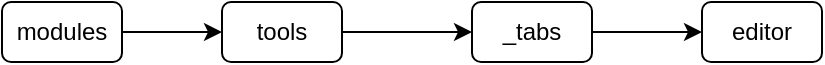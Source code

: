 <mxfile version="24.7.7">
  <diagram name="Страница — 1" id="vWFQZQfOn_0hcloJQxBe">
    <mxGraphModel dx="819" dy="449" grid="1" gridSize="10" guides="1" tooltips="1" connect="1" arrows="1" fold="1" page="1" pageScale="1" pageWidth="827" pageHeight="1169" math="0" shadow="0">
      <root>
        <mxCell id="0" />
        <mxCell id="1" parent="0" />
        <mxCell id="fIffBDZiYJzOZmgnDMF--3" value="" style="edgeStyle=orthogonalEdgeStyle;rounded=0;orthogonalLoop=1;jettySize=auto;html=1;" parent="1" source="fIffBDZiYJzOZmgnDMF--1" target="fIffBDZiYJzOZmgnDMF--2" edge="1">
          <mxGeometry relative="1" as="geometry" />
        </mxCell>
        <mxCell id="fIffBDZiYJzOZmgnDMF--1" value="modules" style="rounded=1;whiteSpace=wrap;html=1;" parent="1" vertex="1">
          <mxGeometry x="80" y="180" width="60" height="30" as="geometry" />
        </mxCell>
        <mxCell id="fIffBDZiYJzOZmgnDMF--5" value="" style="edgeStyle=orthogonalEdgeStyle;rounded=0;orthogonalLoop=1;jettySize=auto;html=1;" parent="1" source="fIffBDZiYJzOZmgnDMF--2" target="fIffBDZiYJzOZmgnDMF--4" edge="1">
          <mxGeometry relative="1" as="geometry" />
        </mxCell>
        <mxCell id="fIffBDZiYJzOZmgnDMF--2" value="tools" style="whiteSpace=wrap;html=1;rounded=1;" parent="1" vertex="1">
          <mxGeometry x="190" y="180" width="60" height="30" as="geometry" />
        </mxCell>
        <mxCell id="YWFUC6fP9WFzn6xctxRZ-1" style="edgeStyle=orthogonalEdgeStyle;rounded=0;orthogonalLoop=1;jettySize=auto;html=1;exitX=1;exitY=0.5;exitDx=0;exitDy=0;entryX=0;entryY=0.5;entryDx=0;entryDy=0;" edge="1" parent="1" source="fIffBDZiYJzOZmgnDMF--4" target="fIffBDZiYJzOZmgnDMF--7">
          <mxGeometry relative="1" as="geometry" />
        </mxCell>
        <mxCell id="fIffBDZiYJzOZmgnDMF--4" value="_tabs" style="whiteSpace=wrap;html=1;rounded=1;" parent="1" vertex="1">
          <mxGeometry x="315" y="180" width="60" height="30" as="geometry" />
        </mxCell>
        <mxCell id="fIffBDZiYJzOZmgnDMF--7" value="editor" style="whiteSpace=wrap;html=1;rounded=1;" parent="1" vertex="1">
          <mxGeometry x="430" y="180" width="60" height="30" as="geometry" />
        </mxCell>
      </root>
    </mxGraphModel>
  </diagram>
</mxfile>
